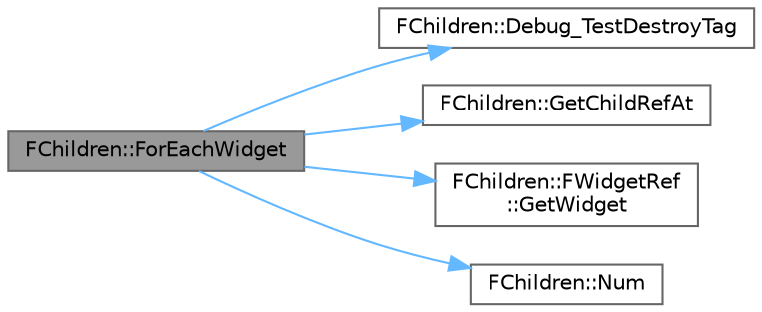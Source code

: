 digraph "FChildren::ForEachWidget"
{
 // INTERACTIVE_SVG=YES
 // LATEX_PDF_SIZE
  bgcolor="transparent";
  edge [fontname=Helvetica,fontsize=10,labelfontname=Helvetica,labelfontsize=10];
  node [fontname=Helvetica,fontsize=10,shape=box,height=0.2,width=0.4];
  rankdir="LR";
  Node1 [id="Node000001",label="FChildren::ForEachWidget",height=0.2,width=0.4,color="gray40", fillcolor="grey60", style="filled", fontcolor="black",tooltip="Applies the predicate to all the widgets contained by the FChildren."];
  Node1 -> Node2 [id="edge1_Node000001_Node000002",color="steelblue1",style="solid",tooltip=" "];
  Node2 [id="Node000002",label="FChildren::Debug_TestDestroyTag",height=0.2,width=0.4,color="grey40", fillcolor="white", style="filled",URL="$d9/d92/classFChildren.html#ad1ab88ab5aa915452954b2839f5daeec",tooltip=" "];
  Node1 -> Node3 [id="edge2_Node000001_Node000003",color="steelblue1",style="solid",tooltip=" "];
  Node3 [id="Node000003",label="FChildren::GetChildRefAt",height=0.2,width=0.4,color="grey40", fillcolor="white", style="filled",URL="$d9/d92/classFChildren.html#af74ffcabd7ff76e82fe4f9f10bd276b3",tooltip=" "];
  Node1 -> Node4 [id="edge3_Node000001_Node000004",color="steelblue1",style="solid",tooltip=" "];
  Node4 [id="Node000004",label="FChildren::FWidgetRef\l::GetWidget",height=0.2,width=0.4,color="grey40", fillcolor="white", style="filled",URL="$d0/df4/structFChildren_1_1FWidgetRef.html#acf54c2b643c9441a40e14a55e75c14ae",tooltip=" "];
  Node1 -> Node5 [id="edge4_Node000001_Node000005",color="steelblue1",style="solid",tooltip=" "];
  Node5 [id="Node000005",label="FChildren::Num",height=0.2,width=0.4,color="grey40", fillcolor="white", style="filled",URL="$d9/d92/classFChildren.html#af7740ac830bcc053b46ce8853492c10b",tooltip=" "];
}
